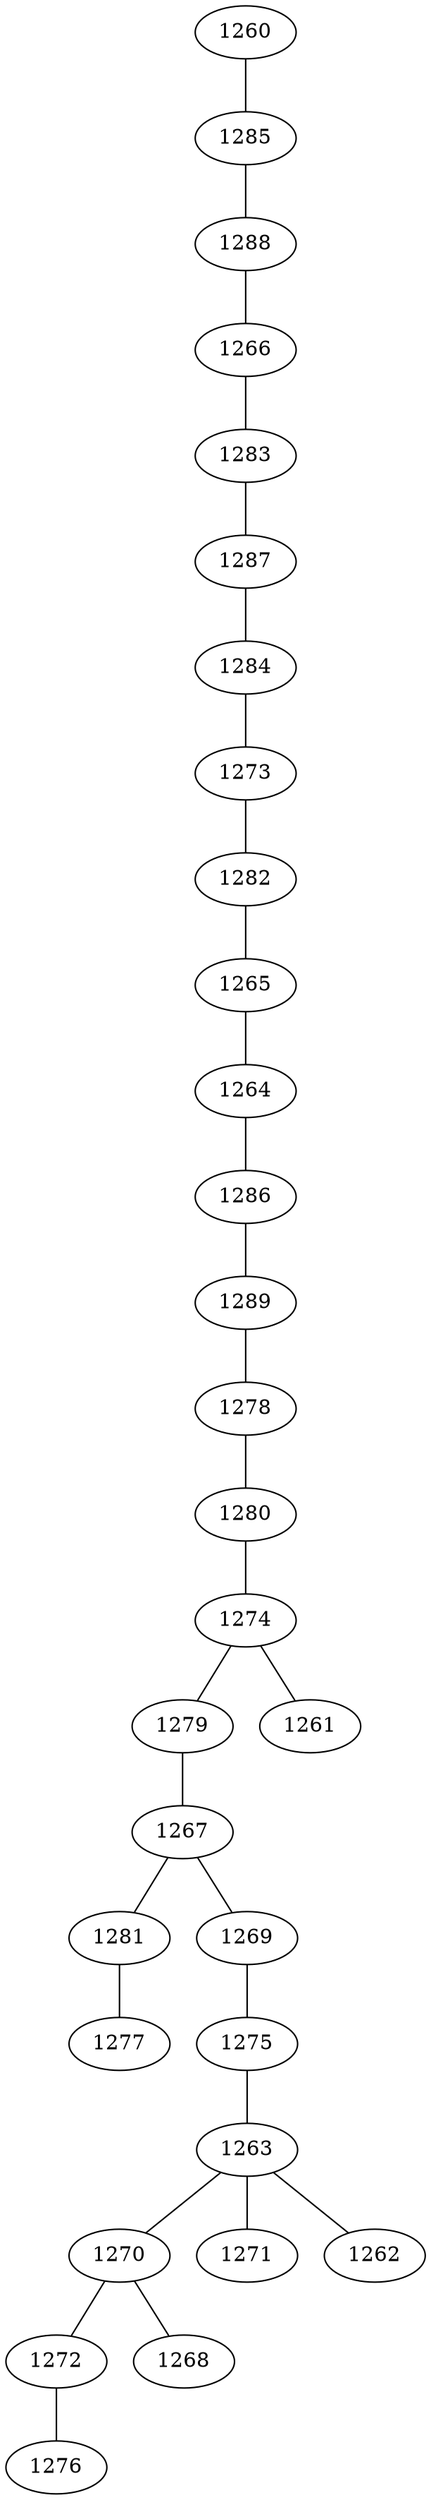 graph {
    1260 []
    1285 []
    1288 []
    1266 []
    1283 []
    1287 []
    1284 []
    1273 []
    1282 []
    1265 []
    1264 []
    1286 []
    1289 []
    1278 []
    1280 []
    1274 []
    1279 []
    1267 []
    1281 []
    1277 []
    1269 []
    1275 []
    1263 []
    1270 []
    1272 []
    1276 []
    1268 []
    1271 []
    1262 []
    1261 []
    1260 -- 1285
    1285 -- 1288
    1288 -- 1266
    1266 -- 1283
    1283 -- 1287
    1287 -- 1284
    1284 -- 1273
    1273 -- 1282
    1282 -- 1265
    1265 -- 1264
    1264 -- 1286
    1286 -- 1289
    1289 -- 1278
    1278 -- 1280
    1280 -- 1274
    1274 -- 1279
    1279 -- 1267
    1267 -- 1281
    1281 -- 1277
    1267 -- 1269
    1269 -- 1275
    1275 -- 1263
    1263 -- 1270
    1270 -- 1272
    1272 -- 1276
    1270 -- 1268
    1263 -- 1271
    1263 -- 1262
    1274 -- 1261
}
